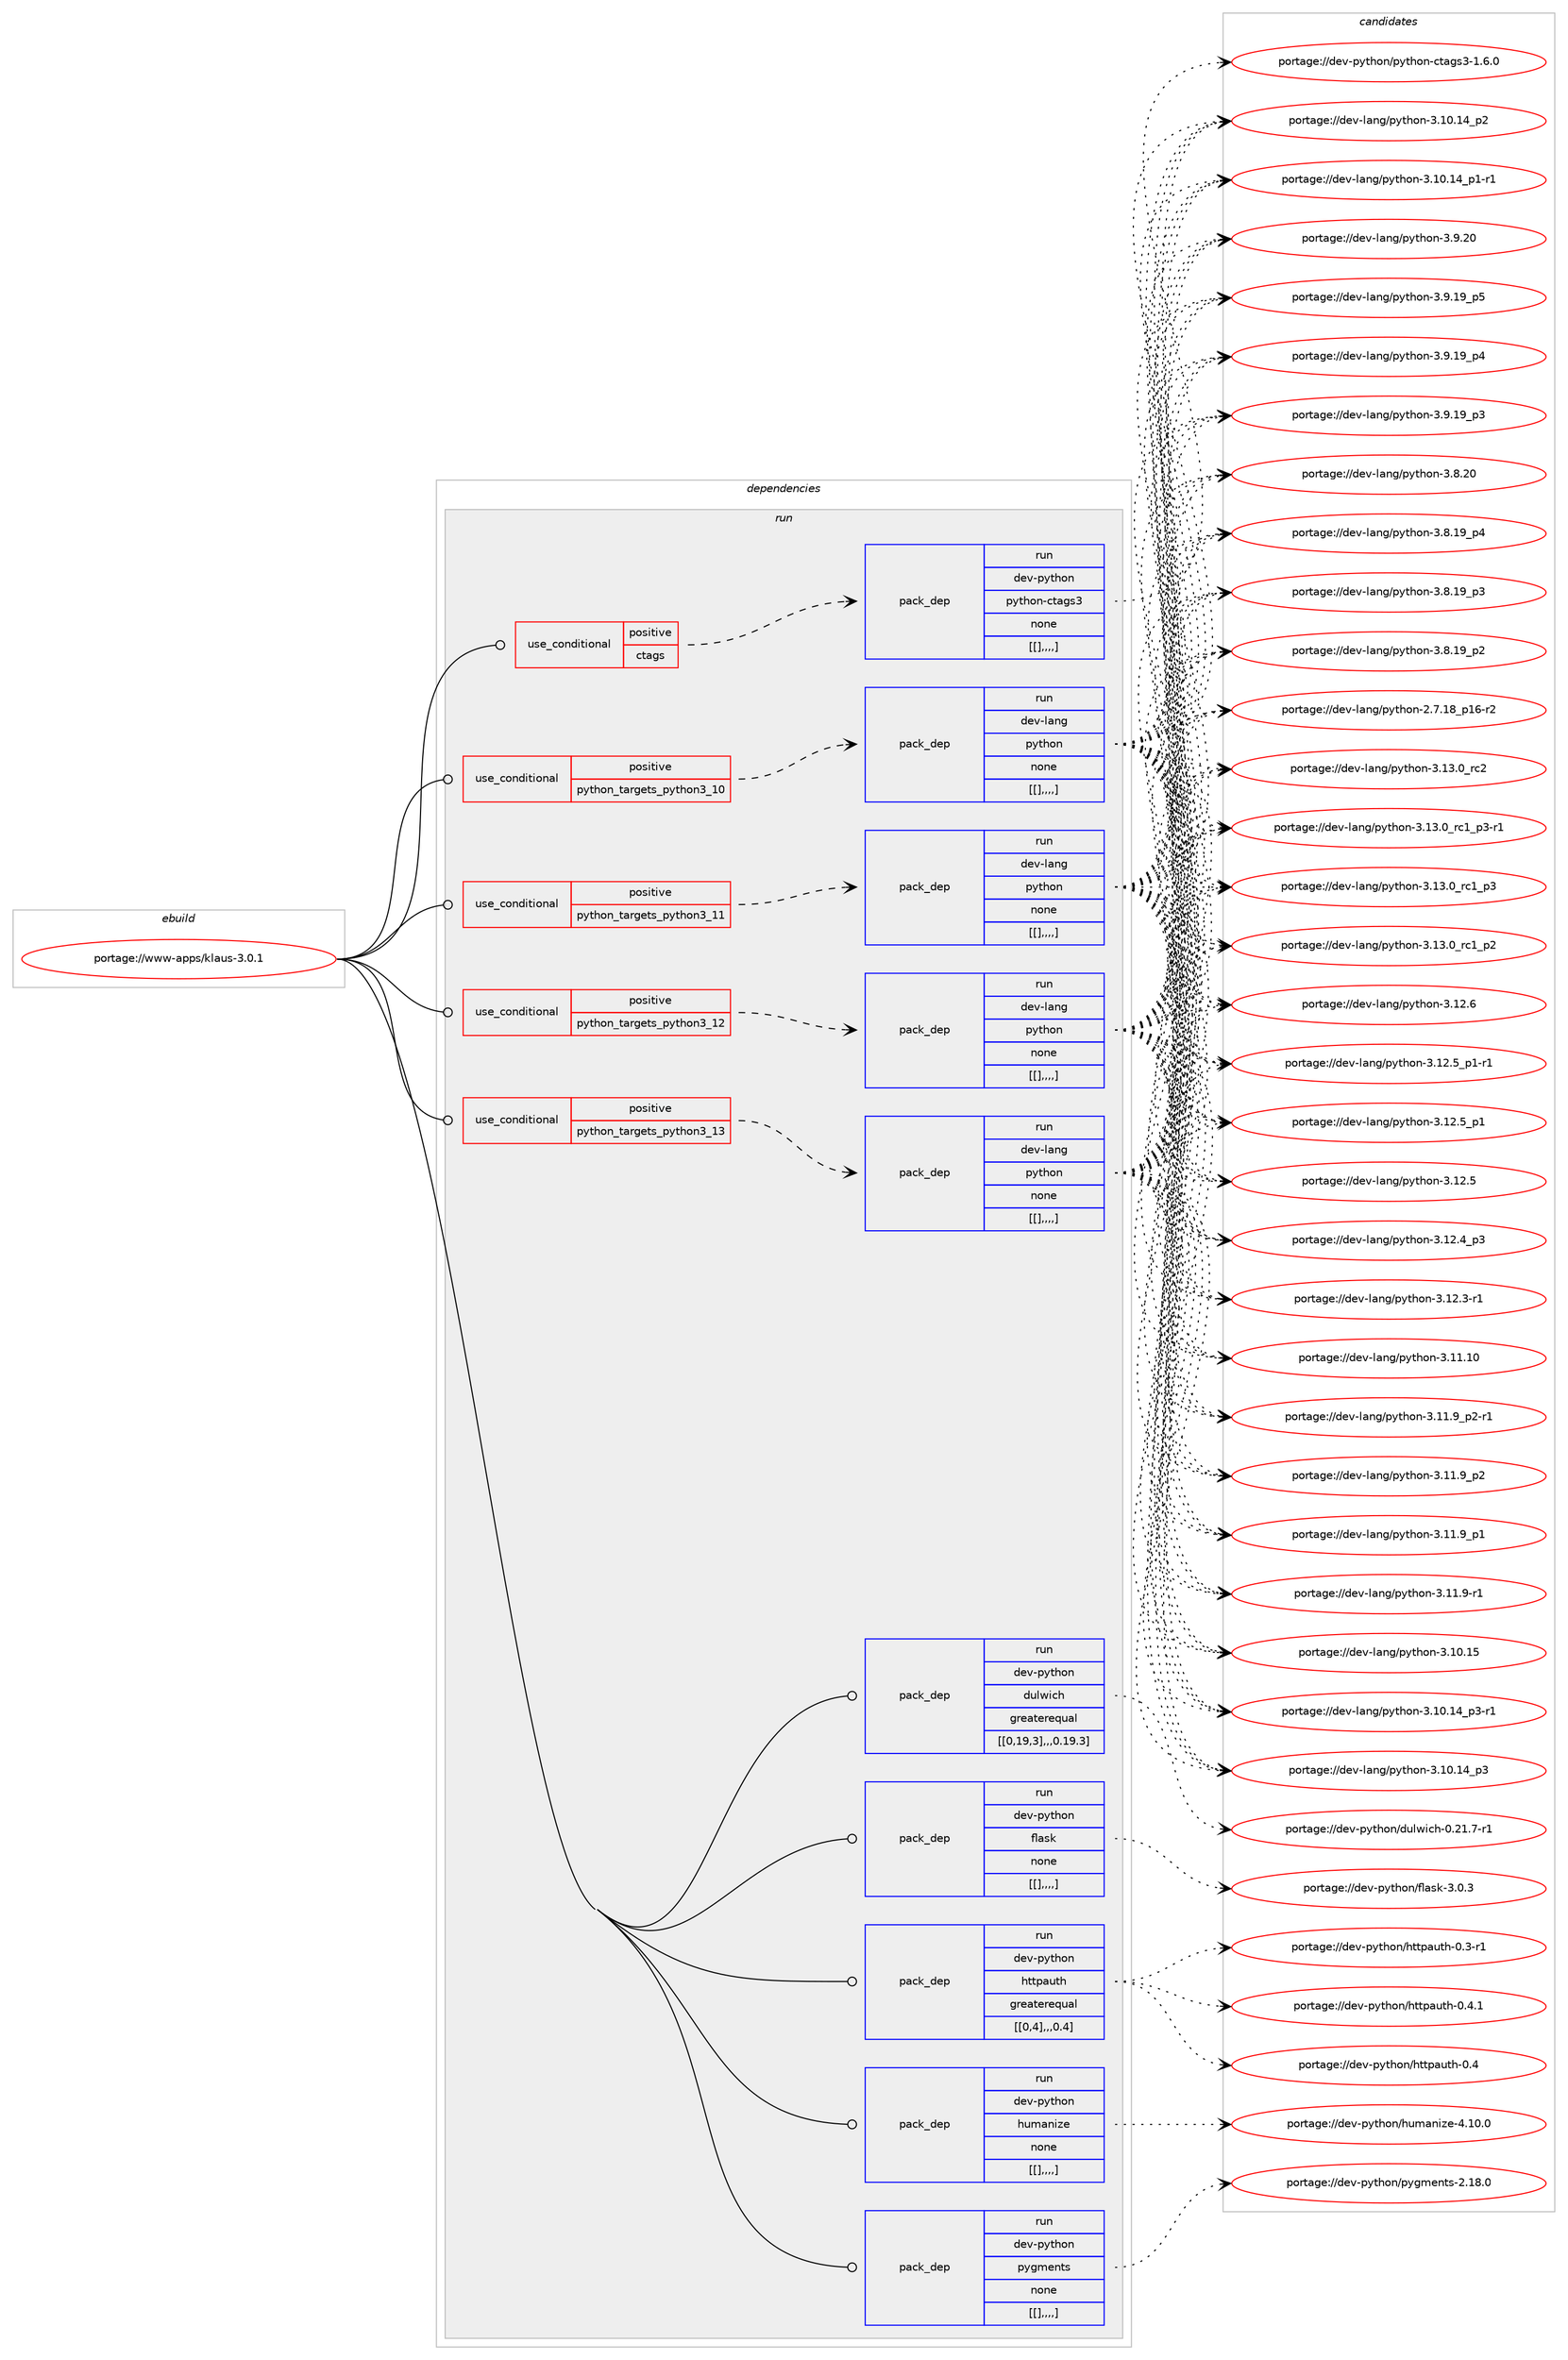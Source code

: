 digraph prolog {

# *************
# Graph options
# *************

newrank=true;
concentrate=true;
compound=true;
graph [rankdir=LR,fontname=Helvetica,fontsize=10,ranksep=1.5];#, ranksep=2.5, nodesep=0.2];
edge  [arrowhead=vee];
node  [fontname=Helvetica,fontsize=10];

# **********
# The ebuild
# **********

subgraph cluster_leftcol {
color=gray;
label=<<i>ebuild</i>>;
id [label="portage://www-apps/klaus-3.0.1", color=red, width=4, href="../www-apps/klaus-3.0.1.svg"];
}

# ****************
# The dependencies
# ****************

subgraph cluster_midcol {
color=gray;
label=<<i>dependencies</i>>;
subgraph cluster_compile {
fillcolor="#eeeeee";
style=filled;
label=<<i>compile</i>>;
}
subgraph cluster_compileandrun {
fillcolor="#eeeeee";
style=filled;
label=<<i>compile and run</i>>;
}
subgraph cluster_run {
fillcolor="#eeeeee";
style=filled;
label=<<i>run</i>>;
subgraph cond123790 {
dependency465313 [label=<<TABLE BORDER="0" CELLBORDER="1" CELLSPACING="0" CELLPADDING="4"><TR><TD ROWSPAN="3" CELLPADDING="10">use_conditional</TD></TR><TR><TD>positive</TD></TR><TR><TD>ctags</TD></TR></TABLE>>, shape=none, color=red];
subgraph pack338120 {
dependency465314 [label=<<TABLE BORDER="0" CELLBORDER="1" CELLSPACING="0" CELLPADDING="4" WIDTH="220"><TR><TD ROWSPAN="6" CELLPADDING="30">pack_dep</TD></TR><TR><TD WIDTH="110">run</TD></TR><TR><TD>dev-python</TD></TR><TR><TD>python-ctags3</TD></TR><TR><TD>none</TD></TR><TR><TD>[[],,,,]</TD></TR></TABLE>>, shape=none, color=blue];
}
dependency465313:e -> dependency465314:w [weight=20,style="dashed",arrowhead="vee"];
}
id:e -> dependency465313:w [weight=20,style="solid",arrowhead="odot"];
subgraph cond123791 {
dependency465315 [label=<<TABLE BORDER="0" CELLBORDER="1" CELLSPACING="0" CELLPADDING="4"><TR><TD ROWSPAN="3" CELLPADDING="10">use_conditional</TD></TR><TR><TD>positive</TD></TR><TR><TD>python_targets_python3_10</TD></TR></TABLE>>, shape=none, color=red];
subgraph pack338121 {
dependency465316 [label=<<TABLE BORDER="0" CELLBORDER="1" CELLSPACING="0" CELLPADDING="4" WIDTH="220"><TR><TD ROWSPAN="6" CELLPADDING="30">pack_dep</TD></TR><TR><TD WIDTH="110">run</TD></TR><TR><TD>dev-lang</TD></TR><TR><TD>python</TD></TR><TR><TD>none</TD></TR><TR><TD>[[],,,,]</TD></TR></TABLE>>, shape=none, color=blue];
}
dependency465315:e -> dependency465316:w [weight=20,style="dashed",arrowhead="vee"];
}
id:e -> dependency465315:w [weight=20,style="solid",arrowhead="odot"];
subgraph cond123792 {
dependency465317 [label=<<TABLE BORDER="0" CELLBORDER="1" CELLSPACING="0" CELLPADDING="4"><TR><TD ROWSPAN="3" CELLPADDING="10">use_conditional</TD></TR><TR><TD>positive</TD></TR><TR><TD>python_targets_python3_11</TD></TR></TABLE>>, shape=none, color=red];
subgraph pack338122 {
dependency465318 [label=<<TABLE BORDER="0" CELLBORDER="1" CELLSPACING="0" CELLPADDING="4" WIDTH="220"><TR><TD ROWSPAN="6" CELLPADDING="30">pack_dep</TD></TR><TR><TD WIDTH="110">run</TD></TR><TR><TD>dev-lang</TD></TR><TR><TD>python</TD></TR><TR><TD>none</TD></TR><TR><TD>[[],,,,]</TD></TR></TABLE>>, shape=none, color=blue];
}
dependency465317:e -> dependency465318:w [weight=20,style="dashed",arrowhead="vee"];
}
id:e -> dependency465317:w [weight=20,style="solid",arrowhead="odot"];
subgraph cond123793 {
dependency465319 [label=<<TABLE BORDER="0" CELLBORDER="1" CELLSPACING="0" CELLPADDING="4"><TR><TD ROWSPAN="3" CELLPADDING="10">use_conditional</TD></TR><TR><TD>positive</TD></TR><TR><TD>python_targets_python3_12</TD></TR></TABLE>>, shape=none, color=red];
subgraph pack338123 {
dependency465320 [label=<<TABLE BORDER="0" CELLBORDER="1" CELLSPACING="0" CELLPADDING="4" WIDTH="220"><TR><TD ROWSPAN="6" CELLPADDING="30">pack_dep</TD></TR><TR><TD WIDTH="110">run</TD></TR><TR><TD>dev-lang</TD></TR><TR><TD>python</TD></TR><TR><TD>none</TD></TR><TR><TD>[[],,,,]</TD></TR></TABLE>>, shape=none, color=blue];
}
dependency465319:e -> dependency465320:w [weight=20,style="dashed",arrowhead="vee"];
}
id:e -> dependency465319:w [weight=20,style="solid",arrowhead="odot"];
subgraph cond123794 {
dependency465321 [label=<<TABLE BORDER="0" CELLBORDER="1" CELLSPACING="0" CELLPADDING="4"><TR><TD ROWSPAN="3" CELLPADDING="10">use_conditional</TD></TR><TR><TD>positive</TD></TR><TR><TD>python_targets_python3_13</TD></TR></TABLE>>, shape=none, color=red];
subgraph pack338124 {
dependency465322 [label=<<TABLE BORDER="0" CELLBORDER="1" CELLSPACING="0" CELLPADDING="4" WIDTH="220"><TR><TD ROWSPAN="6" CELLPADDING="30">pack_dep</TD></TR><TR><TD WIDTH="110">run</TD></TR><TR><TD>dev-lang</TD></TR><TR><TD>python</TD></TR><TR><TD>none</TD></TR><TR><TD>[[],,,,]</TD></TR></TABLE>>, shape=none, color=blue];
}
dependency465321:e -> dependency465322:w [weight=20,style="dashed",arrowhead="vee"];
}
id:e -> dependency465321:w [weight=20,style="solid",arrowhead="odot"];
subgraph pack338125 {
dependency465323 [label=<<TABLE BORDER="0" CELLBORDER="1" CELLSPACING="0" CELLPADDING="4" WIDTH="220"><TR><TD ROWSPAN="6" CELLPADDING="30">pack_dep</TD></TR><TR><TD WIDTH="110">run</TD></TR><TR><TD>dev-python</TD></TR><TR><TD>dulwich</TD></TR><TR><TD>greaterequal</TD></TR><TR><TD>[[0,19,3],,,0.19.3]</TD></TR></TABLE>>, shape=none, color=blue];
}
id:e -> dependency465323:w [weight=20,style="solid",arrowhead="odot"];
subgraph pack338126 {
dependency465324 [label=<<TABLE BORDER="0" CELLBORDER="1" CELLSPACING="0" CELLPADDING="4" WIDTH="220"><TR><TD ROWSPAN="6" CELLPADDING="30">pack_dep</TD></TR><TR><TD WIDTH="110">run</TD></TR><TR><TD>dev-python</TD></TR><TR><TD>flask</TD></TR><TR><TD>none</TD></TR><TR><TD>[[],,,,]</TD></TR></TABLE>>, shape=none, color=blue];
}
id:e -> dependency465324:w [weight=20,style="solid",arrowhead="odot"];
subgraph pack338127 {
dependency465325 [label=<<TABLE BORDER="0" CELLBORDER="1" CELLSPACING="0" CELLPADDING="4" WIDTH="220"><TR><TD ROWSPAN="6" CELLPADDING="30">pack_dep</TD></TR><TR><TD WIDTH="110">run</TD></TR><TR><TD>dev-python</TD></TR><TR><TD>httpauth</TD></TR><TR><TD>greaterequal</TD></TR><TR><TD>[[0,4],,,0.4]</TD></TR></TABLE>>, shape=none, color=blue];
}
id:e -> dependency465325:w [weight=20,style="solid",arrowhead="odot"];
subgraph pack338128 {
dependency465326 [label=<<TABLE BORDER="0" CELLBORDER="1" CELLSPACING="0" CELLPADDING="4" WIDTH="220"><TR><TD ROWSPAN="6" CELLPADDING="30">pack_dep</TD></TR><TR><TD WIDTH="110">run</TD></TR><TR><TD>dev-python</TD></TR><TR><TD>humanize</TD></TR><TR><TD>none</TD></TR><TR><TD>[[],,,,]</TD></TR></TABLE>>, shape=none, color=blue];
}
id:e -> dependency465326:w [weight=20,style="solid",arrowhead="odot"];
subgraph pack338129 {
dependency465327 [label=<<TABLE BORDER="0" CELLBORDER="1" CELLSPACING="0" CELLPADDING="4" WIDTH="220"><TR><TD ROWSPAN="6" CELLPADDING="30">pack_dep</TD></TR><TR><TD WIDTH="110">run</TD></TR><TR><TD>dev-python</TD></TR><TR><TD>pygments</TD></TR><TR><TD>none</TD></TR><TR><TD>[[],,,,]</TD></TR></TABLE>>, shape=none, color=blue];
}
id:e -> dependency465327:w [weight=20,style="solid",arrowhead="odot"];
}
}

# **************
# The candidates
# **************

subgraph cluster_choices {
rank=same;
color=gray;
label=<<i>candidates</i>>;

subgraph choice338120 {
color=black;
nodesep=1;
choice100101118451121211161041111104711212111610411111045991169710311551454946544648 [label="portage://dev-python/python-ctags3-1.6.0", color=red, width=4,href="../dev-python/python-ctags3-1.6.0.svg"];
dependency465314:e -> choice100101118451121211161041111104711212111610411111045991169710311551454946544648:w [style=dotted,weight="100"];
}
subgraph choice338121 {
color=black;
nodesep=1;
choice10010111845108971101034711212111610411111045514649514648951149950 [label="portage://dev-lang/python-3.13.0_rc2", color=red, width=4,href="../dev-lang/python-3.13.0_rc2.svg"];
choice1001011184510897110103471121211161041111104551464951464895114994995112514511449 [label="portage://dev-lang/python-3.13.0_rc1_p3-r1", color=red, width=4,href="../dev-lang/python-3.13.0_rc1_p3-r1.svg"];
choice100101118451089711010347112121116104111110455146495146489511499499511251 [label="portage://dev-lang/python-3.13.0_rc1_p3", color=red, width=4,href="../dev-lang/python-3.13.0_rc1_p3.svg"];
choice100101118451089711010347112121116104111110455146495146489511499499511250 [label="portage://dev-lang/python-3.13.0_rc1_p2", color=red, width=4,href="../dev-lang/python-3.13.0_rc1_p2.svg"];
choice10010111845108971101034711212111610411111045514649504654 [label="portage://dev-lang/python-3.12.6", color=red, width=4,href="../dev-lang/python-3.12.6.svg"];
choice1001011184510897110103471121211161041111104551464950465395112494511449 [label="portage://dev-lang/python-3.12.5_p1-r1", color=red, width=4,href="../dev-lang/python-3.12.5_p1-r1.svg"];
choice100101118451089711010347112121116104111110455146495046539511249 [label="portage://dev-lang/python-3.12.5_p1", color=red, width=4,href="../dev-lang/python-3.12.5_p1.svg"];
choice10010111845108971101034711212111610411111045514649504653 [label="portage://dev-lang/python-3.12.5", color=red, width=4,href="../dev-lang/python-3.12.5.svg"];
choice100101118451089711010347112121116104111110455146495046529511251 [label="portage://dev-lang/python-3.12.4_p3", color=red, width=4,href="../dev-lang/python-3.12.4_p3.svg"];
choice100101118451089711010347112121116104111110455146495046514511449 [label="portage://dev-lang/python-3.12.3-r1", color=red, width=4,href="../dev-lang/python-3.12.3-r1.svg"];
choice1001011184510897110103471121211161041111104551464949464948 [label="portage://dev-lang/python-3.11.10", color=red, width=4,href="../dev-lang/python-3.11.10.svg"];
choice1001011184510897110103471121211161041111104551464949465795112504511449 [label="portage://dev-lang/python-3.11.9_p2-r1", color=red, width=4,href="../dev-lang/python-3.11.9_p2-r1.svg"];
choice100101118451089711010347112121116104111110455146494946579511250 [label="portage://dev-lang/python-3.11.9_p2", color=red, width=4,href="../dev-lang/python-3.11.9_p2.svg"];
choice100101118451089711010347112121116104111110455146494946579511249 [label="portage://dev-lang/python-3.11.9_p1", color=red, width=4,href="../dev-lang/python-3.11.9_p1.svg"];
choice100101118451089711010347112121116104111110455146494946574511449 [label="portage://dev-lang/python-3.11.9-r1", color=red, width=4,href="../dev-lang/python-3.11.9-r1.svg"];
choice1001011184510897110103471121211161041111104551464948464953 [label="portage://dev-lang/python-3.10.15", color=red, width=4,href="../dev-lang/python-3.10.15.svg"];
choice100101118451089711010347112121116104111110455146494846495295112514511449 [label="portage://dev-lang/python-3.10.14_p3-r1", color=red, width=4,href="../dev-lang/python-3.10.14_p3-r1.svg"];
choice10010111845108971101034711212111610411111045514649484649529511251 [label="portage://dev-lang/python-3.10.14_p3", color=red, width=4,href="../dev-lang/python-3.10.14_p3.svg"];
choice10010111845108971101034711212111610411111045514649484649529511250 [label="portage://dev-lang/python-3.10.14_p2", color=red, width=4,href="../dev-lang/python-3.10.14_p2.svg"];
choice100101118451089711010347112121116104111110455146494846495295112494511449 [label="portage://dev-lang/python-3.10.14_p1-r1", color=red, width=4,href="../dev-lang/python-3.10.14_p1-r1.svg"];
choice10010111845108971101034711212111610411111045514657465048 [label="portage://dev-lang/python-3.9.20", color=red, width=4,href="../dev-lang/python-3.9.20.svg"];
choice100101118451089711010347112121116104111110455146574649579511253 [label="portage://dev-lang/python-3.9.19_p5", color=red, width=4,href="../dev-lang/python-3.9.19_p5.svg"];
choice100101118451089711010347112121116104111110455146574649579511252 [label="portage://dev-lang/python-3.9.19_p4", color=red, width=4,href="../dev-lang/python-3.9.19_p4.svg"];
choice100101118451089711010347112121116104111110455146574649579511251 [label="portage://dev-lang/python-3.9.19_p3", color=red, width=4,href="../dev-lang/python-3.9.19_p3.svg"];
choice10010111845108971101034711212111610411111045514656465048 [label="portage://dev-lang/python-3.8.20", color=red, width=4,href="../dev-lang/python-3.8.20.svg"];
choice100101118451089711010347112121116104111110455146564649579511252 [label="portage://dev-lang/python-3.8.19_p4", color=red, width=4,href="../dev-lang/python-3.8.19_p4.svg"];
choice100101118451089711010347112121116104111110455146564649579511251 [label="portage://dev-lang/python-3.8.19_p3", color=red, width=4,href="../dev-lang/python-3.8.19_p3.svg"];
choice100101118451089711010347112121116104111110455146564649579511250 [label="portage://dev-lang/python-3.8.19_p2", color=red, width=4,href="../dev-lang/python-3.8.19_p2.svg"];
choice100101118451089711010347112121116104111110455046554649569511249544511450 [label="portage://dev-lang/python-2.7.18_p16-r2", color=red, width=4,href="../dev-lang/python-2.7.18_p16-r2.svg"];
dependency465316:e -> choice10010111845108971101034711212111610411111045514649514648951149950:w [style=dotted,weight="100"];
dependency465316:e -> choice1001011184510897110103471121211161041111104551464951464895114994995112514511449:w [style=dotted,weight="100"];
dependency465316:e -> choice100101118451089711010347112121116104111110455146495146489511499499511251:w [style=dotted,weight="100"];
dependency465316:e -> choice100101118451089711010347112121116104111110455146495146489511499499511250:w [style=dotted,weight="100"];
dependency465316:e -> choice10010111845108971101034711212111610411111045514649504654:w [style=dotted,weight="100"];
dependency465316:e -> choice1001011184510897110103471121211161041111104551464950465395112494511449:w [style=dotted,weight="100"];
dependency465316:e -> choice100101118451089711010347112121116104111110455146495046539511249:w [style=dotted,weight="100"];
dependency465316:e -> choice10010111845108971101034711212111610411111045514649504653:w [style=dotted,weight="100"];
dependency465316:e -> choice100101118451089711010347112121116104111110455146495046529511251:w [style=dotted,weight="100"];
dependency465316:e -> choice100101118451089711010347112121116104111110455146495046514511449:w [style=dotted,weight="100"];
dependency465316:e -> choice1001011184510897110103471121211161041111104551464949464948:w [style=dotted,weight="100"];
dependency465316:e -> choice1001011184510897110103471121211161041111104551464949465795112504511449:w [style=dotted,weight="100"];
dependency465316:e -> choice100101118451089711010347112121116104111110455146494946579511250:w [style=dotted,weight="100"];
dependency465316:e -> choice100101118451089711010347112121116104111110455146494946579511249:w [style=dotted,weight="100"];
dependency465316:e -> choice100101118451089711010347112121116104111110455146494946574511449:w [style=dotted,weight="100"];
dependency465316:e -> choice1001011184510897110103471121211161041111104551464948464953:w [style=dotted,weight="100"];
dependency465316:e -> choice100101118451089711010347112121116104111110455146494846495295112514511449:w [style=dotted,weight="100"];
dependency465316:e -> choice10010111845108971101034711212111610411111045514649484649529511251:w [style=dotted,weight="100"];
dependency465316:e -> choice10010111845108971101034711212111610411111045514649484649529511250:w [style=dotted,weight="100"];
dependency465316:e -> choice100101118451089711010347112121116104111110455146494846495295112494511449:w [style=dotted,weight="100"];
dependency465316:e -> choice10010111845108971101034711212111610411111045514657465048:w [style=dotted,weight="100"];
dependency465316:e -> choice100101118451089711010347112121116104111110455146574649579511253:w [style=dotted,weight="100"];
dependency465316:e -> choice100101118451089711010347112121116104111110455146574649579511252:w [style=dotted,weight="100"];
dependency465316:e -> choice100101118451089711010347112121116104111110455146574649579511251:w [style=dotted,weight="100"];
dependency465316:e -> choice10010111845108971101034711212111610411111045514656465048:w [style=dotted,weight="100"];
dependency465316:e -> choice100101118451089711010347112121116104111110455146564649579511252:w [style=dotted,weight="100"];
dependency465316:e -> choice100101118451089711010347112121116104111110455146564649579511251:w [style=dotted,weight="100"];
dependency465316:e -> choice100101118451089711010347112121116104111110455146564649579511250:w [style=dotted,weight="100"];
dependency465316:e -> choice100101118451089711010347112121116104111110455046554649569511249544511450:w [style=dotted,weight="100"];
}
subgraph choice338122 {
color=black;
nodesep=1;
choice10010111845108971101034711212111610411111045514649514648951149950 [label="portage://dev-lang/python-3.13.0_rc2", color=red, width=4,href="../dev-lang/python-3.13.0_rc2.svg"];
choice1001011184510897110103471121211161041111104551464951464895114994995112514511449 [label="portage://dev-lang/python-3.13.0_rc1_p3-r1", color=red, width=4,href="../dev-lang/python-3.13.0_rc1_p3-r1.svg"];
choice100101118451089711010347112121116104111110455146495146489511499499511251 [label="portage://dev-lang/python-3.13.0_rc1_p3", color=red, width=4,href="../dev-lang/python-3.13.0_rc1_p3.svg"];
choice100101118451089711010347112121116104111110455146495146489511499499511250 [label="portage://dev-lang/python-3.13.0_rc1_p2", color=red, width=4,href="../dev-lang/python-3.13.0_rc1_p2.svg"];
choice10010111845108971101034711212111610411111045514649504654 [label="portage://dev-lang/python-3.12.6", color=red, width=4,href="../dev-lang/python-3.12.6.svg"];
choice1001011184510897110103471121211161041111104551464950465395112494511449 [label="portage://dev-lang/python-3.12.5_p1-r1", color=red, width=4,href="../dev-lang/python-3.12.5_p1-r1.svg"];
choice100101118451089711010347112121116104111110455146495046539511249 [label="portage://dev-lang/python-3.12.5_p1", color=red, width=4,href="../dev-lang/python-3.12.5_p1.svg"];
choice10010111845108971101034711212111610411111045514649504653 [label="portage://dev-lang/python-3.12.5", color=red, width=4,href="../dev-lang/python-3.12.5.svg"];
choice100101118451089711010347112121116104111110455146495046529511251 [label="portage://dev-lang/python-3.12.4_p3", color=red, width=4,href="../dev-lang/python-3.12.4_p3.svg"];
choice100101118451089711010347112121116104111110455146495046514511449 [label="portage://dev-lang/python-3.12.3-r1", color=red, width=4,href="../dev-lang/python-3.12.3-r1.svg"];
choice1001011184510897110103471121211161041111104551464949464948 [label="portage://dev-lang/python-3.11.10", color=red, width=4,href="../dev-lang/python-3.11.10.svg"];
choice1001011184510897110103471121211161041111104551464949465795112504511449 [label="portage://dev-lang/python-3.11.9_p2-r1", color=red, width=4,href="../dev-lang/python-3.11.9_p2-r1.svg"];
choice100101118451089711010347112121116104111110455146494946579511250 [label="portage://dev-lang/python-3.11.9_p2", color=red, width=4,href="../dev-lang/python-3.11.9_p2.svg"];
choice100101118451089711010347112121116104111110455146494946579511249 [label="portage://dev-lang/python-3.11.9_p1", color=red, width=4,href="../dev-lang/python-3.11.9_p1.svg"];
choice100101118451089711010347112121116104111110455146494946574511449 [label="portage://dev-lang/python-3.11.9-r1", color=red, width=4,href="../dev-lang/python-3.11.9-r1.svg"];
choice1001011184510897110103471121211161041111104551464948464953 [label="portage://dev-lang/python-3.10.15", color=red, width=4,href="../dev-lang/python-3.10.15.svg"];
choice100101118451089711010347112121116104111110455146494846495295112514511449 [label="portage://dev-lang/python-3.10.14_p3-r1", color=red, width=4,href="../dev-lang/python-3.10.14_p3-r1.svg"];
choice10010111845108971101034711212111610411111045514649484649529511251 [label="portage://dev-lang/python-3.10.14_p3", color=red, width=4,href="../dev-lang/python-3.10.14_p3.svg"];
choice10010111845108971101034711212111610411111045514649484649529511250 [label="portage://dev-lang/python-3.10.14_p2", color=red, width=4,href="../dev-lang/python-3.10.14_p2.svg"];
choice100101118451089711010347112121116104111110455146494846495295112494511449 [label="portage://dev-lang/python-3.10.14_p1-r1", color=red, width=4,href="../dev-lang/python-3.10.14_p1-r1.svg"];
choice10010111845108971101034711212111610411111045514657465048 [label="portage://dev-lang/python-3.9.20", color=red, width=4,href="../dev-lang/python-3.9.20.svg"];
choice100101118451089711010347112121116104111110455146574649579511253 [label="portage://dev-lang/python-3.9.19_p5", color=red, width=4,href="../dev-lang/python-3.9.19_p5.svg"];
choice100101118451089711010347112121116104111110455146574649579511252 [label="portage://dev-lang/python-3.9.19_p4", color=red, width=4,href="../dev-lang/python-3.9.19_p4.svg"];
choice100101118451089711010347112121116104111110455146574649579511251 [label="portage://dev-lang/python-3.9.19_p3", color=red, width=4,href="../dev-lang/python-3.9.19_p3.svg"];
choice10010111845108971101034711212111610411111045514656465048 [label="portage://dev-lang/python-3.8.20", color=red, width=4,href="../dev-lang/python-3.8.20.svg"];
choice100101118451089711010347112121116104111110455146564649579511252 [label="portage://dev-lang/python-3.8.19_p4", color=red, width=4,href="../dev-lang/python-3.8.19_p4.svg"];
choice100101118451089711010347112121116104111110455146564649579511251 [label="portage://dev-lang/python-3.8.19_p3", color=red, width=4,href="../dev-lang/python-3.8.19_p3.svg"];
choice100101118451089711010347112121116104111110455146564649579511250 [label="portage://dev-lang/python-3.8.19_p2", color=red, width=4,href="../dev-lang/python-3.8.19_p2.svg"];
choice100101118451089711010347112121116104111110455046554649569511249544511450 [label="portage://dev-lang/python-2.7.18_p16-r2", color=red, width=4,href="../dev-lang/python-2.7.18_p16-r2.svg"];
dependency465318:e -> choice10010111845108971101034711212111610411111045514649514648951149950:w [style=dotted,weight="100"];
dependency465318:e -> choice1001011184510897110103471121211161041111104551464951464895114994995112514511449:w [style=dotted,weight="100"];
dependency465318:e -> choice100101118451089711010347112121116104111110455146495146489511499499511251:w [style=dotted,weight="100"];
dependency465318:e -> choice100101118451089711010347112121116104111110455146495146489511499499511250:w [style=dotted,weight="100"];
dependency465318:e -> choice10010111845108971101034711212111610411111045514649504654:w [style=dotted,weight="100"];
dependency465318:e -> choice1001011184510897110103471121211161041111104551464950465395112494511449:w [style=dotted,weight="100"];
dependency465318:e -> choice100101118451089711010347112121116104111110455146495046539511249:w [style=dotted,weight="100"];
dependency465318:e -> choice10010111845108971101034711212111610411111045514649504653:w [style=dotted,weight="100"];
dependency465318:e -> choice100101118451089711010347112121116104111110455146495046529511251:w [style=dotted,weight="100"];
dependency465318:e -> choice100101118451089711010347112121116104111110455146495046514511449:w [style=dotted,weight="100"];
dependency465318:e -> choice1001011184510897110103471121211161041111104551464949464948:w [style=dotted,weight="100"];
dependency465318:e -> choice1001011184510897110103471121211161041111104551464949465795112504511449:w [style=dotted,weight="100"];
dependency465318:e -> choice100101118451089711010347112121116104111110455146494946579511250:w [style=dotted,weight="100"];
dependency465318:e -> choice100101118451089711010347112121116104111110455146494946579511249:w [style=dotted,weight="100"];
dependency465318:e -> choice100101118451089711010347112121116104111110455146494946574511449:w [style=dotted,weight="100"];
dependency465318:e -> choice1001011184510897110103471121211161041111104551464948464953:w [style=dotted,weight="100"];
dependency465318:e -> choice100101118451089711010347112121116104111110455146494846495295112514511449:w [style=dotted,weight="100"];
dependency465318:e -> choice10010111845108971101034711212111610411111045514649484649529511251:w [style=dotted,weight="100"];
dependency465318:e -> choice10010111845108971101034711212111610411111045514649484649529511250:w [style=dotted,weight="100"];
dependency465318:e -> choice100101118451089711010347112121116104111110455146494846495295112494511449:w [style=dotted,weight="100"];
dependency465318:e -> choice10010111845108971101034711212111610411111045514657465048:w [style=dotted,weight="100"];
dependency465318:e -> choice100101118451089711010347112121116104111110455146574649579511253:w [style=dotted,weight="100"];
dependency465318:e -> choice100101118451089711010347112121116104111110455146574649579511252:w [style=dotted,weight="100"];
dependency465318:e -> choice100101118451089711010347112121116104111110455146574649579511251:w [style=dotted,weight="100"];
dependency465318:e -> choice10010111845108971101034711212111610411111045514656465048:w [style=dotted,weight="100"];
dependency465318:e -> choice100101118451089711010347112121116104111110455146564649579511252:w [style=dotted,weight="100"];
dependency465318:e -> choice100101118451089711010347112121116104111110455146564649579511251:w [style=dotted,weight="100"];
dependency465318:e -> choice100101118451089711010347112121116104111110455146564649579511250:w [style=dotted,weight="100"];
dependency465318:e -> choice100101118451089711010347112121116104111110455046554649569511249544511450:w [style=dotted,weight="100"];
}
subgraph choice338123 {
color=black;
nodesep=1;
choice10010111845108971101034711212111610411111045514649514648951149950 [label="portage://dev-lang/python-3.13.0_rc2", color=red, width=4,href="../dev-lang/python-3.13.0_rc2.svg"];
choice1001011184510897110103471121211161041111104551464951464895114994995112514511449 [label="portage://dev-lang/python-3.13.0_rc1_p3-r1", color=red, width=4,href="../dev-lang/python-3.13.0_rc1_p3-r1.svg"];
choice100101118451089711010347112121116104111110455146495146489511499499511251 [label="portage://dev-lang/python-3.13.0_rc1_p3", color=red, width=4,href="../dev-lang/python-3.13.0_rc1_p3.svg"];
choice100101118451089711010347112121116104111110455146495146489511499499511250 [label="portage://dev-lang/python-3.13.0_rc1_p2", color=red, width=4,href="../dev-lang/python-3.13.0_rc1_p2.svg"];
choice10010111845108971101034711212111610411111045514649504654 [label="portage://dev-lang/python-3.12.6", color=red, width=4,href="../dev-lang/python-3.12.6.svg"];
choice1001011184510897110103471121211161041111104551464950465395112494511449 [label="portage://dev-lang/python-3.12.5_p1-r1", color=red, width=4,href="../dev-lang/python-3.12.5_p1-r1.svg"];
choice100101118451089711010347112121116104111110455146495046539511249 [label="portage://dev-lang/python-3.12.5_p1", color=red, width=4,href="../dev-lang/python-3.12.5_p1.svg"];
choice10010111845108971101034711212111610411111045514649504653 [label="portage://dev-lang/python-3.12.5", color=red, width=4,href="../dev-lang/python-3.12.5.svg"];
choice100101118451089711010347112121116104111110455146495046529511251 [label="portage://dev-lang/python-3.12.4_p3", color=red, width=4,href="../dev-lang/python-3.12.4_p3.svg"];
choice100101118451089711010347112121116104111110455146495046514511449 [label="portage://dev-lang/python-3.12.3-r1", color=red, width=4,href="../dev-lang/python-3.12.3-r1.svg"];
choice1001011184510897110103471121211161041111104551464949464948 [label="portage://dev-lang/python-3.11.10", color=red, width=4,href="../dev-lang/python-3.11.10.svg"];
choice1001011184510897110103471121211161041111104551464949465795112504511449 [label="portage://dev-lang/python-3.11.9_p2-r1", color=red, width=4,href="../dev-lang/python-3.11.9_p2-r1.svg"];
choice100101118451089711010347112121116104111110455146494946579511250 [label="portage://dev-lang/python-3.11.9_p2", color=red, width=4,href="../dev-lang/python-3.11.9_p2.svg"];
choice100101118451089711010347112121116104111110455146494946579511249 [label="portage://dev-lang/python-3.11.9_p1", color=red, width=4,href="../dev-lang/python-3.11.9_p1.svg"];
choice100101118451089711010347112121116104111110455146494946574511449 [label="portage://dev-lang/python-3.11.9-r1", color=red, width=4,href="../dev-lang/python-3.11.9-r1.svg"];
choice1001011184510897110103471121211161041111104551464948464953 [label="portage://dev-lang/python-3.10.15", color=red, width=4,href="../dev-lang/python-3.10.15.svg"];
choice100101118451089711010347112121116104111110455146494846495295112514511449 [label="portage://dev-lang/python-3.10.14_p3-r1", color=red, width=4,href="../dev-lang/python-3.10.14_p3-r1.svg"];
choice10010111845108971101034711212111610411111045514649484649529511251 [label="portage://dev-lang/python-3.10.14_p3", color=red, width=4,href="../dev-lang/python-3.10.14_p3.svg"];
choice10010111845108971101034711212111610411111045514649484649529511250 [label="portage://dev-lang/python-3.10.14_p2", color=red, width=4,href="../dev-lang/python-3.10.14_p2.svg"];
choice100101118451089711010347112121116104111110455146494846495295112494511449 [label="portage://dev-lang/python-3.10.14_p1-r1", color=red, width=4,href="../dev-lang/python-3.10.14_p1-r1.svg"];
choice10010111845108971101034711212111610411111045514657465048 [label="portage://dev-lang/python-3.9.20", color=red, width=4,href="../dev-lang/python-3.9.20.svg"];
choice100101118451089711010347112121116104111110455146574649579511253 [label="portage://dev-lang/python-3.9.19_p5", color=red, width=4,href="../dev-lang/python-3.9.19_p5.svg"];
choice100101118451089711010347112121116104111110455146574649579511252 [label="portage://dev-lang/python-3.9.19_p4", color=red, width=4,href="../dev-lang/python-3.9.19_p4.svg"];
choice100101118451089711010347112121116104111110455146574649579511251 [label="portage://dev-lang/python-3.9.19_p3", color=red, width=4,href="../dev-lang/python-3.9.19_p3.svg"];
choice10010111845108971101034711212111610411111045514656465048 [label="portage://dev-lang/python-3.8.20", color=red, width=4,href="../dev-lang/python-3.8.20.svg"];
choice100101118451089711010347112121116104111110455146564649579511252 [label="portage://dev-lang/python-3.8.19_p4", color=red, width=4,href="../dev-lang/python-3.8.19_p4.svg"];
choice100101118451089711010347112121116104111110455146564649579511251 [label="portage://dev-lang/python-3.8.19_p3", color=red, width=4,href="../dev-lang/python-3.8.19_p3.svg"];
choice100101118451089711010347112121116104111110455146564649579511250 [label="portage://dev-lang/python-3.8.19_p2", color=red, width=4,href="../dev-lang/python-3.8.19_p2.svg"];
choice100101118451089711010347112121116104111110455046554649569511249544511450 [label="portage://dev-lang/python-2.7.18_p16-r2", color=red, width=4,href="../dev-lang/python-2.7.18_p16-r2.svg"];
dependency465320:e -> choice10010111845108971101034711212111610411111045514649514648951149950:w [style=dotted,weight="100"];
dependency465320:e -> choice1001011184510897110103471121211161041111104551464951464895114994995112514511449:w [style=dotted,weight="100"];
dependency465320:e -> choice100101118451089711010347112121116104111110455146495146489511499499511251:w [style=dotted,weight="100"];
dependency465320:e -> choice100101118451089711010347112121116104111110455146495146489511499499511250:w [style=dotted,weight="100"];
dependency465320:e -> choice10010111845108971101034711212111610411111045514649504654:w [style=dotted,weight="100"];
dependency465320:e -> choice1001011184510897110103471121211161041111104551464950465395112494511449:w [style=dotted,weight="100"];
dependency465320:e -> choice100101118451089711010347112121116104111110455146495046539511249:w [style=dotted,weight="100"];
dependency465320:e -> choice10010111845108971101034711212111610411111045514649504653:w [style=dotted,weight="100"];
dependency465320:e -> choice100101118451089711010347112121116104111110455146495046529511251:w [style=dotted,weight="100"];
dependency465320:e -> choice100101118451089711010347112121116104111110455146495046514511449:w [style=dotted,weight="100"];
dependency465320:e -> choice1001011184510897110103471121211161041111104551464949464948:w [style=dotted,weight="100"];
dependency465320:e -> choice1001011184510897110103471121211161041111104551464949465795112504511449:w [style=dotted,weight="100"];
dependency465320:e -> choice100101118451089711010347112121116104111110455146494946579511250:w [style=dotted,weight="100"];
dependency465320:e -> choice100101118451089711010347112121116104111110455146494946579511249:w [style=dotted,weight="100"];
dependency465320:e -> choice100101118451089711010347112121116104111110455146494946574511449:w [style=dotted,weight="100"];
dependency465320:e -> choice1001011184510897110103471121211161041111104551464948464953:w [style=dotted,weight="100"];
dependency465320:e -> choice100101118451089711010347112121116104111110455146494846495295112514511449:w [style=dotted,weight="100"];
dependency465320:e -> choice10010111845108971101034711212111610411111045514649484649529511251:w [style=dotted,weight="100"];
dependency465320:e -> choice10010111845108971101034711212111610411111045514649484649529511250:w [style=dotted,weight="100"];
dependency465320:e -> choice100101118451089711010347112121116104111110455146494846495295112494511449:w [style=dotted,weight="100"];
dependency465320:e -> choice10010111845108971101034711212111610411111045514657465048:w [style=dotted,weight="100"];
dependency465320:e -> choice100101118451089711010347112121116104111110455146574649579511253:w [style=dotted,weight="100"];
dependency465320:e -> choice100101118451089711010347112121116104111110455146574649579511252:w [style=dotted,weight="100"];
dependency465320:e -> choice100101118451089711010347112121116104111110455146574649579511251:w [style=dotted,weight="100"];
dependency465320:e -> choice10010111845108971101034711212111610411111045514656465048:w [style=dotted,weight="100"];
dependency465320:e -> choice100101118451089711010347112121116104111110455146564649579511252:w [style=dotted,weight="100"];
dependency465320:e -> choice100101118451089711010347112121116104111110455146564649579511251:w [style=dotted,weight="100"];
dependency465320:e -> choice100101118451089711010347112121116104111110455146564649579511250:w [style=dotted,weight="100"];
dependency465320:e -> choice100101118451089711010347112121116104111110455046554649569511249544511450:w [style=dotted,weight="100"];
}
subgraph choice338124 {
color=black;
nodesep=1;
choice10010111845108971101034711212111610411111045514649514648951149950 [label="portage://dev-lang/python-3.13.0_rc2", color=red, width=4,href="../dev-lang/python-3.13.0_rc2.svg"];
choice1001011184510897110103471121211161041111104551464951464895114994995112514511449 [label="portage://dev-lang/python-3.13.0_rc1_p3-r1", color=red, width=4,href="../dev-lang/python-3.13.0_rc1_p3-r1.svg"];
choice100101118451089711010347112121116104111110455146495146489511499499511251 [label="portage://dev-lang/python-3.13.0_rc1_p3", color=red, width=4,href="../dev-lang/python-3.13.0_rc1_p3.svg"];
choice100101118451089711010347112121116104111110455146495146489511499499511250 [label="portage://dev-lang/python-3.13.0_rc1_p2", color=red, width=4,href="../dev-lang/python-3.13.0_rc1_p2.svg"];
choice10010111845108971101034711212111610411111045514649504654 [label="portage://dev-lang/python-3.12.6", color=red, width=4,href="../dev-lang/python-3.12.6.svg"];
choice1001011184510897110103471121211161041111104551464950465395112494511449 [label="portage://dev-lang/python-3.12.5_p1-r1", color=red, width=4,href="../dev-lang/python-3.12.5_p1-r1.svg"];
choice100101118451089711010347112121116104111110455146495046539511249 [label="portage://dev-lang/python-3.12.5_p1", color=red, width=4,href="../dev-lang/python-3.12.5_p1.svg"];
choice10010111845108971101034711212111610411111045514649504653 [label="portage://dev-lang/python-3.12.5", color=red, width=4,href="../dev-lang/python-3.12.5.svg"];
choice100101118451089711010347112121116104111110455146495046529511251 [label="portage://dev-lang/python-3.12.4_p3", color=red, width=4,href="../dev-lang/python-3.12.4_p3.svg"];
choice100101118451089711010347112121116104111110455146495046514511449 [label="portage://dev-lang/python-3.12.3-r1", color=red, width=4,href="../dev-lang/python-3.12.3-r1.svg"];
choice1001011184510897110103471121211161041111104551464949464948 [label="portage://dev-lang/python-3.11.10", color=red, width=4,href="../dev-lang/python-3.11.10.svg"];
choice1001011184510897110103471121211161041111104551464949465795112504511449 [label="portage://dev-lang/python-3.11.9_p2-r1", color=red, width=4,href="../dev-lang/python-3.11.9_p2-r1.svg"];
choice100101118451089711010347112121116104111110455146494946579511250 [label="portage://dev-lang/python-3.11.9_p2", color=red, width=4,href="../dev-lang/python-3.11.9_p2.svg"];
choice100101118451089711010347112121116104111110455146494946579511249 [label="portage://dev-lang/python-3.11.9_p1", color=red, width=4,href="../dev-lang/python-3.11.9_p1.svg"];
choice100101118451089711010347112121116104111110455146494946574511449 [label="portage://dev-lang/python-3.11.9-r1", color=red, width=4,href="../dev-lang/python-3.11.9-r1.svg"];
choice1001011184510897110103471121211161041111104551464948464953 [label="portage://dev-lang/python-3.10.15", color=red, width=4,href="../dev-lang/python-3.10.15.svg"];
choice100101118451089711010347112121116104111110455146494846495295112514511449 [label="portage://dev-lang/python-3.10.14_p3-r1", color=red, width=4,href="../dev-lang/python-3.10.14_p3-r1.svg"];
choice10010111845108971101034711212111610411111045514649484649529511251 [label="portage://dev-lang/python-3.10.14_p3", color=red, width=4,href="../dev-lang/python-3.10.14_p3.svg"];
choice10010111845108971101034711212111610411111045514649484649529511250 [label="portage://dev-lang/python-3.10.14_p2", color=red, width=4,href="../dev-lang/python-3.10.14_p2.svg"];
choice100101118451089711010347112121116104111110455146494846495295112494511449 [label="portage://dev-lang/python-3.10.14_p1-r1", color=red, width=4,href="../dev-lang/python-3.10.14_p1-r1.svg"];
choice10010111845108971101034711212111610411111045514657465048 [label="portage://dev-lang/python-3.9.20", color=red, width=4,href="../dev-lang/python-3.9.20.svg"];
choice100101118451089711010347112121116104111110455146574649579511253 [label="portage://dev-lang/python-3.9.19_p5", color=red, width=4,href="../dev-lang/python-3.9.19_p5.svg"];
choice100101118451089711010347112121116104111110455146574649579511252 [label="portage://dev-lang/python-3.9.19_p4", color=red, width=4,href="../dev-lang/python-3.9.19_p4.svg"];
choice100101118451089711010347112121116104111110455146574649579511251 [label="portage://dev-lang/python-3.9.19_p3", color=red, width=4,href="../dev-lang/python-3.9.19_p3.svg"];
choice10010111845108971101034711212111610411111045514656465048 [label="portage://dev-lang/python-3.8.20", color=red, width=4,href="../dev-lang/python-3.8.20.svg"];
choice100101118451089711010347112121116104111110455146564649579511252 [label="portage://dev-lang/python-3.8.19_p4", color=red, width=4,href="../dev-lang/python-3.8.19_p4.svg"];
choice100101118451089711010347112121116104111110455146564649579511251 [label="portage://dev-lang/python-3.8.19_p3", color=red, width=4,href="../dev-lang/python-3.8.19_p3.svg"];
choice100101118451089711010347112121116104111110455146564649579511250 [label="portage://dev-lang/python-3.8.19_p2", color=red, width=4,href="../dev-lang/python-3.8.19_p2.svg"];
choice100101118451089711010347112121116104111110455046554649569511249544511450 [label="portage://dev-lang/python-2.7.18_p16-r2", color=red, width=4,href="../dev-lang/python-2.7.18_p16-r2.svg"];
dependency465322:e -> choice10010111845108971101034711212111610411111045514649514648951149950:w [style=dotted,weight="100"];
dependency465322:e -> choice1001011184510897110103471121211161041111104551464951464895114994995112514511449:w [style=dotted,weight="100"];
dependency465322:e -> choice100101118451089711010347112121116104111110455146495146489511499499511251:w [style=dotted,weight="100"];
dependency465322:e -> choice100101118451089711010347112121116104111110455146495146489511499499511250:w [style=dotted,weight="100"];
dependency465322:e -> choice10010111845108971101034711212111610411111045514649504654:w [style=dotted,weight="100"];
dependency465322:e -> choice1001011184510897110103471121211161041111104551464950465395112494511449:w [style=dotted,weight="100"];
dependency465322:e -> choice100101118451089711010347112121116104111110455146495046539511249:w [style=dotted,weight="100"];
dependency465322:e -> choice10010111845108971101034711212111610411111045514649504653:w [style=dotted,weight="100"];
dependency465322:e -> choice100101118451089711010347112121116104111110455146495046529511251:w [style=dotted,weight="100"];
dependency465322:e -> choice100101118451089711010347112121116104111110455146495046514511449:w [style=dotted,weight="100"];
dependency465322:e -> choice1001011184510897110103471121211161041111104551464949464948:w [style=dotted,weight="100"];
dependency465322:e -> choice1001011184510897110103471121211161041111104551464949465795112504511449:w [style=dotted,weight="100"];
dependency465322:e -> choice100101118451089711010347112121116104111110455146494946579511250:w [style=dotted,weight="100"];
dependency465322:e -> choice100101118451089711010347112121116104111110455146494946579511249:w [style=dotted,weight="100"];
dependency465322:e -> choice100101118451089711010347112121116104111110455146494946574511449:w [style=dotted,weight="100"];
dependency465322:e -> choice1001011184510897110103471121211161041111104551464948464953:w [style=dotted,weight="100"];
dependency465322:e -> choice100101118451089711010347112121116104111110455146494846495295112514511449:w [style=dotted,weight="100"];
dependency465322:e -> choice10010111845108971101034711212111610411111045514649484649529511251:w [style=dotted,weight="100"];
dependency465322:e -> choice10010111845108971101034711212111610411111045514649484649529511250:w [style=dotted,weight="100"];
dependency465322:e -> choice100101118451089711010347112121116104111110455146494846495295112494511449:w [style=dotted,weight="100"];
dependency465322:e -> choice10010111845108971101034711212111610411111045514657465048:w [style=dotted,weight="100"];
dependency465322:e -> choice100101118451089711010347112121116104111110455146574649579511253:w [style=dotted,weight="100"];
dependency465322:e -> choice100101118451089711010347112121116104111110455146574649579511252:w [style=dotted,weight="100"];
dependency465322:e -> choice100101118451089711010347112121116104111110455146574649579511251:w [style=dotted,weight="100"];
dependency465322:e -> choice10010111845108971101034711212111610411111045514656465048:w [style=dotted,weight="100"];
dependency465322:e -> choice100101118451089711010347112121116104111110455146564649579511252:w [style=dotted,weight="100"];
dependency465322:e -> choice100101118451089711010347112121116104111110455146564649579511251:w [style=dotted,weight="100"];
dependency465322:e -> choice100101118451089711010347112121116104111110455146564649579511250:w [style=dotted,weight="100"];
dependency465322:e -> choice100101118451089711010347112121116104111110455046554649569511249544511450:w [style=dotted,weight="100"];
}
subgraph choice338125 {
color=black;
nodesep=1;
choice100101118451121211161041111104710011710811910599104454846504946554511449 [label="portage://dev-python/dulwich-0.21.7-r1", color=red, width=4,href="../dev-python/dulwich-0.21.7-r1.svg"];
dependency465323:e -> choice100101118451121211161041111104710011710811910599104454846504946554511449:w [style=dotted,weight="100"];
}
subgraph choice338126 {
color=black;
nodesep=1;
choice100101118451121211161041111104710210897115107455146484651 [label="portage://dev-python/flask-3.0.3", color=red, width=4,href="../dev-python/flask-3.0.3.svg"];
dependency465324:e -> choice100101118451121211161041111104710210897115107455146484651:w [style=dotted,weight="100"];
}
subgraph choice338127 {
color=black;
nodesep=1;
choice100101118451121211161041111104710411611611297117116104454846524649 [label="portage://dev-python/httpauth-0.4.1", color=red, width=4,href="../dev-python/httpauth-0.4.1.svg"];
choice10010111845112121116104111110471041161161129711711610445484652 [label="portage://dev-python/httpauth-0.4", color=red, width=4,href="../dev-python/httpauth-0.4.svg"];
choice100101118451121211161041111104710411611611297117116104454846514511449 [label="portage://dev-python/httpauth-0.3-r1", color=red, width=4,href="../dev-python/httpauth-0.3-r1.svg"];
dependency465325:e -> choice100101118451121211161041111104710411611611297117116104454846524649:w [style=dotted,weight="100"];
dependency465325:e -> choice10010111845112121116104111110471041161161129711711610445484652:w [style=dotted,weight="100"];
dependency465325:e -> choice100101118451121211161041111104710411611611297117116104454846514511449:w [style=dotted,weight="100"];
}
subgraph choice338128 {
color=black;
nodesep=1;
choice10010111845112121116104111110471041171099711010512210145524649484648 [label="portage://dev-python/humanize-4.10.0", color=red, width=4,href="../dev-python/humanize-4.10.0.svg"];
dependency465326:e -> choice10010111845112121116104111110471041171099711010512210145524649484648:w [style=dotted,weight="100"];
}
subgraph choice338129 {
color=black;
nodesep=1;
choice100101118451121211161041111104711212110310910111011611545504649564648 [label="portage://dev-python/pygments-2.18.0", color=red, width=4,href="../dev-python/pygments-2.18.0.svg"];
dependency465327:e -> choice100101118451121211161041111104711212110310910111011611545504649564648:w [style=dotted,weight="100"];
}
}

}
